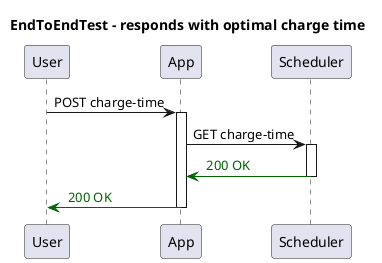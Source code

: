 @startuml
title EndToEndTest - responds with optimal charge time
participant "User"
participant "App"
participant "Scheduler"
"User" -> "App": POST charge-time
activate "App"
"App" -> "Scheduler": GET charge-time
activate "Scheduler"

"Scheduler" -[#DarkGreen]> "App": <color:DarkGreen> 200 OK
deactivate "Scheduler"
"App" -[#DarkGreen]> "User": <color:DarkGreen> 200 OK
deactivate "App"
@enduml